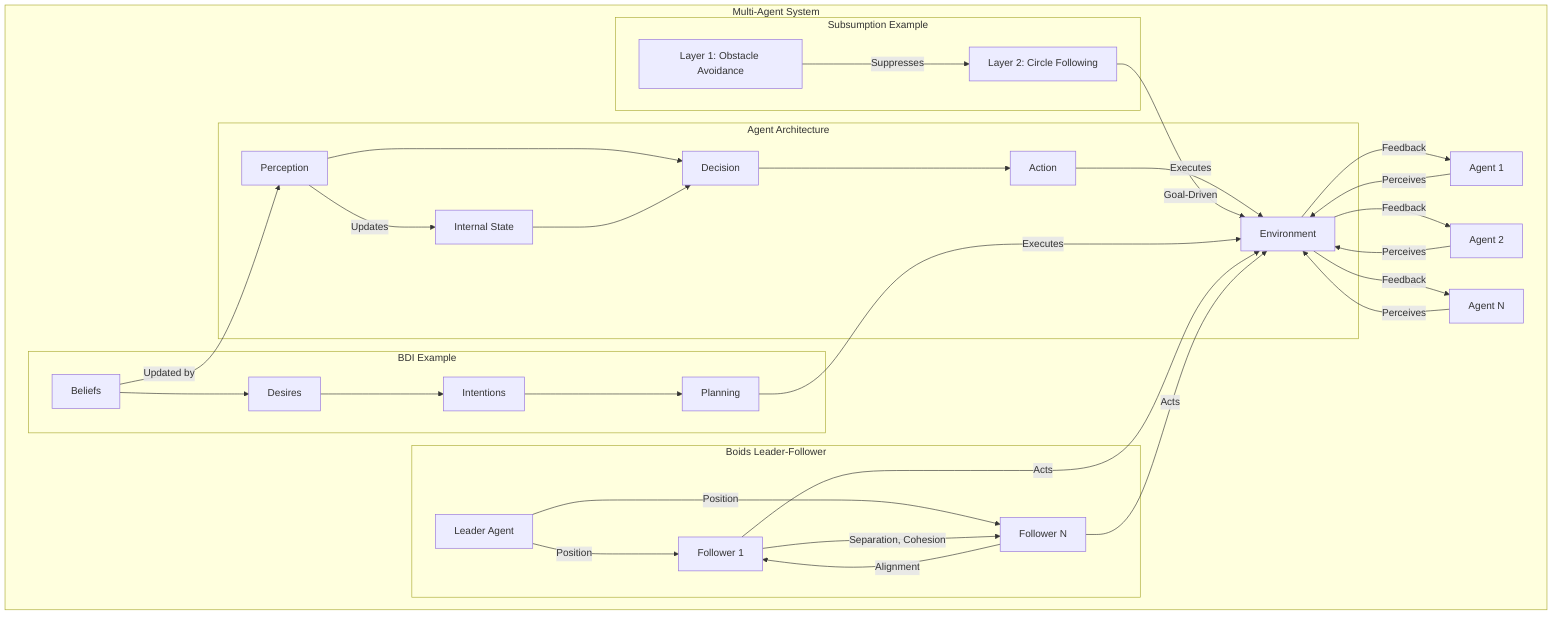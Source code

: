 graph TD
    subgraph Multi-Agent System
        A[Agent 1] -->|Perceives| E[Environment]
        B[Agent 2] -->|Perceives| E
        C[Agent N] -->|Perceives| E
        E -->|Feedback| A
        E -->|Feedback| B
        E -->|Feedback| C
        
        subgraph Agent Architecture
            A1[Perception] --> A2[Decision]
            A2 --> A3[Action]
            A3 -->|Executes| E
            A4[Internal State] --> A2
            A1 -->|Updates| A4
        end
        
        subgraph Subsumption Example
            S1[Layer 1: Obstacle Avoidance] -->|Suppresses| S2[Layer 2: Circle Following]
            S2 -->|Goal-Driven| E
        end
        
        subgraph BDI Example
            B1[Beliefs] --> B2[Desires]
            B2 --> B3[Intentions]
            B3 --> B4[Planning]
            B4 -->|Executes| E
            B1 -->|Updated by| A1
        end
        
        subgraph Boids Leader-Follower
            L[Leader Agent] -->|Position| F1[Follower 1]
            L -->|Position| F2[Follower N]
            F1 -->|Separation, Cohesion| F2
            F2 -->|Alignment| F1
            F1 -->|Acts| E
            F2 -->|Acts| E
        end
    end
